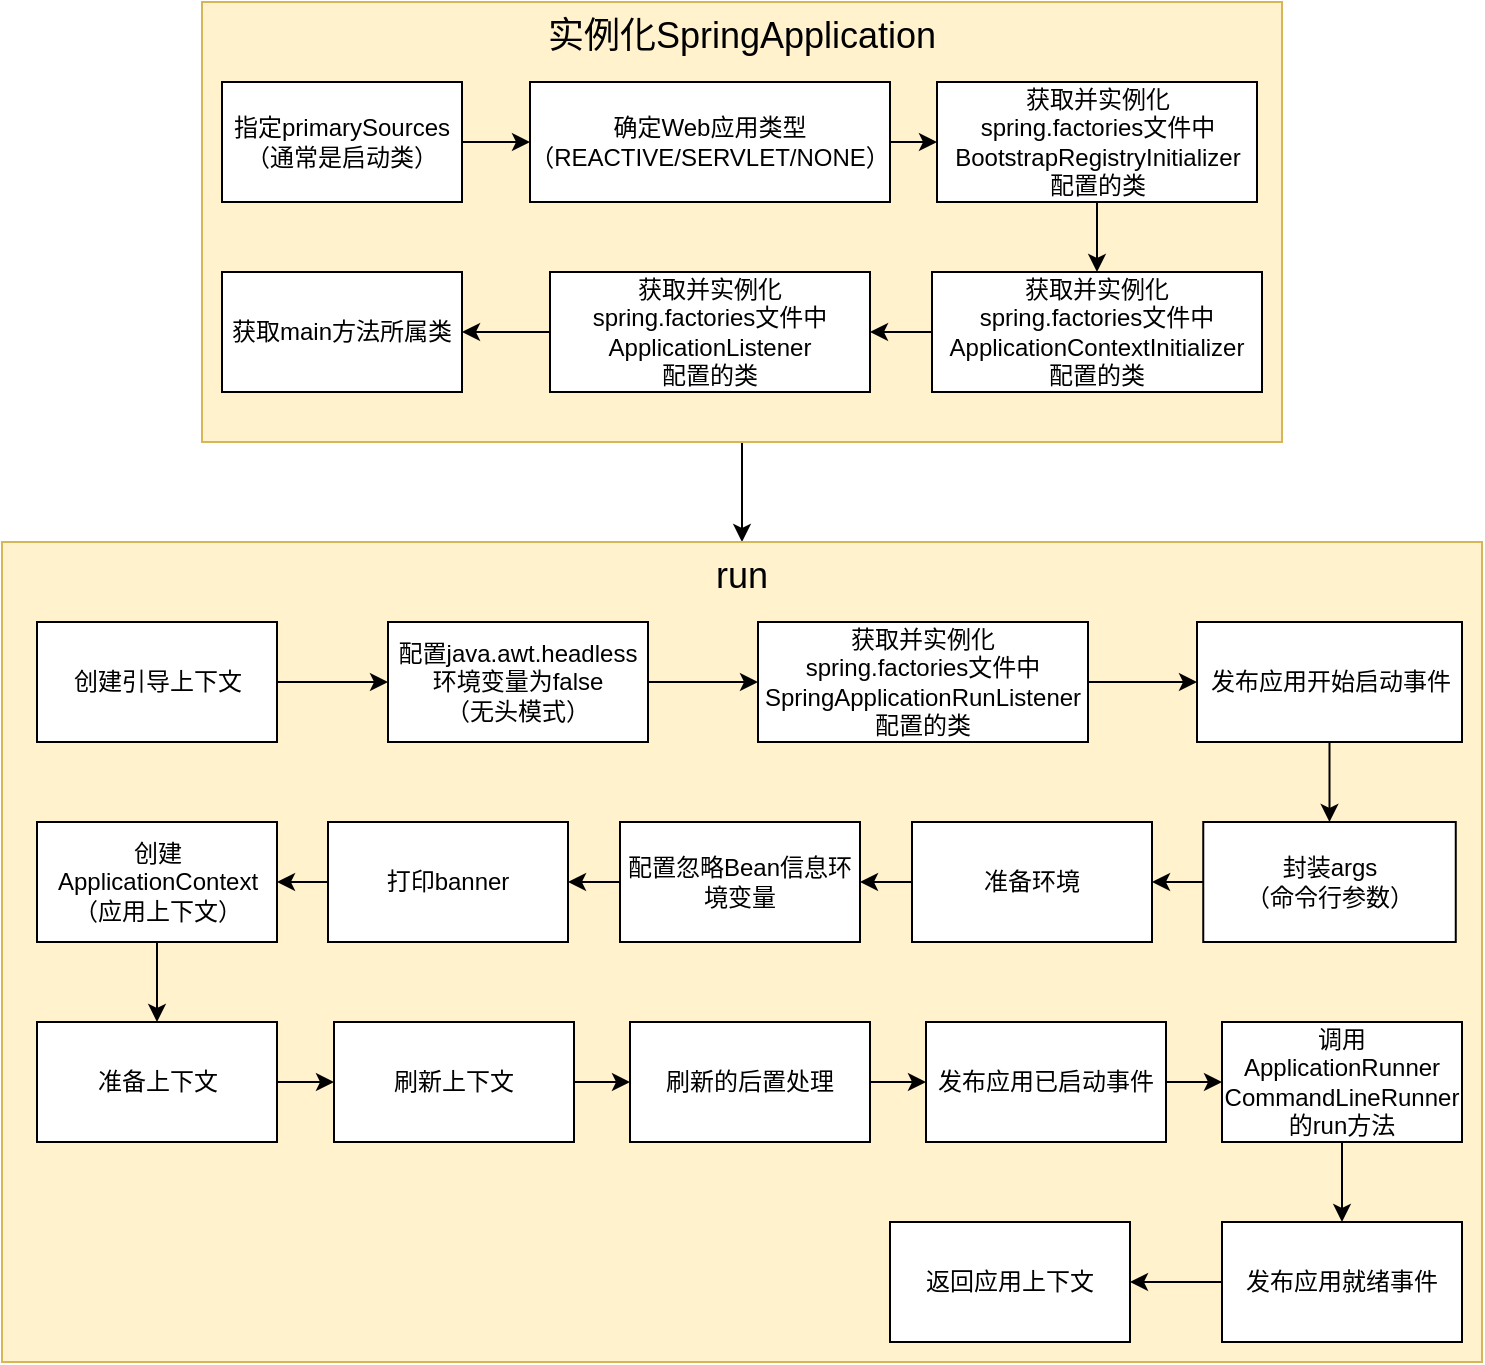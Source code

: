 <mxfile version="24.7.8">
  <diagram name="第 1 页" id="V5xKtjVhflVKp08DV1Mf">
    <mxGraphModel dx="2389" dy="917" grid="1" gridSize="10" guides="1" tooltips="1" connect="1" arrows="1" fold="1" page="1" pageScale="1" pageWidth="827" pageHeight="1169" math="0" shadow="0">
      <root>
        <mxCell id="0" />
        <mxCell id="1" parent="0" />
        <mxCell id="AiTMGPRlB7GayVj-HCfy-18" value="" style="edgeStyle=orthogonalEdgeStyle;rounded=0;orthogonalLoop=1;jettySize=auto;html=1;" parent="1" source="AiTMGPRlB7GayVj-HCfy-2" target="AiTMGPRlB7GayVj-HCfy-17" edge="1">
          <mxGeometry relative="1" as="geometry" />
        </mxCell>
        <mxCell id="AiTMGPRlB7GayVj-HCfy-50" value="" style="group" parent="1" vertex="1" connectable="0">
          <mxGeometry x="20" y="420" width="540" height="220" as="geometry" />
        </mxCell>
        <mxCell id="AiTMGPRlB7GayVj-HCfy-2" value="实例化SpringApplication" style="whiteSpace=wrap;html=1;rounded=0;verticalAlign=top;fontSize=18;fillColor=#fff2cc;strokeColor=#d6b656;" parent="AiTMGPRlB7GayVj-HCfy-50" vertex="1">
          <mxGeometry width="540" height="220" as="geometry" />
        </mxCell>
        <mxCell id="AiTMGPRlB7GayVj-HCfy-6" value="" style="edgeStyle=orthogonalEdgeStyle;rounded=0;orthogonalLoop=1;jettySize=auto;html=1;" parent="AiTMGPRlB7GayVj-HCfy-50" source="AiTMGPRlB7GayVj-HCfy-4" target="AiTMGPRlB7GayVj-HCfy-5" edge="1">
          <mxGeometry relative="1" as="geometry" />
        </mxCell>
        <mxCell id="AiTMGPRlB7GayVj-HCfy-4" value="指定primarySources（通常是启动类）" style="rounded=0;whiteSpace=wrap;html=1;" parent="AiTMGPRlB7GayVj-HCfy-50" vertex="1">
          <mxGeometry x="10" y="40" width="120" height="60" as="geometry" />
        </mxCell>
        <mxCell id="AiTMGPRlB7GayVj-HCfy-8" value="" style="edgeStyle=orthogonalEdgeStyle;rounded=0;orthogonalLoop=1;jettySize=auto;html=1;" parent="AiTMGPRlB7GayVj-HCfy-50" source="AiTMGPRlB7GayVj-HCfy-5" target="AiTMGPRlB7GayVj-HCfy-7" edge="1">
          <mxGeometry relative="1" as="geometry" />
        </mxCell>
        <mxCell id="AiTMGPRlB7GayVj-HCfy-5" value="确定Web应用类型（REACTIVE/SERVLET/NONE）" style="whiteSpace=wrap;html=1;rounded=0;" parent="AiTMGPRlB7GayVj-HCfy-50" vertex="1">
          <mxGeometry x="164" y="40" width="180" height="60" as="geometry" />
        </mxCell>
        <mxCell id="AiTMGPRlB7GayVj-HCfy-10" value="" style="edgeStyle=orthogonalEdgeStyle;rounded=0;orthogonalLoop=1;jettySize=auto;html=1;" parent="AiTMGPRlB7GayVj-HCfy-50" source="AiTMGPRlB7GayVj-HCfy-7" target="AiTMGPRlB7GayVj-HCfy-9" edge="1">
          <mxGeometry relative="1" as="geometry" />
        </mxCell>
        <mxCell id="AiTMGPRlB7GayVj-HCfy-7" value="获取并实例化&lt;div&gt;spring.factories文件中BootstrapRegistryInitializer&lt;div&gt;配置的类&lt;/div&gt;&lt;/div&gt;" style="whiteSpace=wrap;html=1;rounded=0;" parent="AiTMGPRlB7GayVj-HCfy-50" vertex="1">
          <mxGeometry x="367.5" y="40" width="160" height="60" as="geometry" />
        </mxCell>
        <mxCell id="AiTMGPRlB7GayVj-HCfy-12" value="" style="edgeStyle=orthogonalEdgeStyle;rounded=0;orthogonalLoop=1;jettySize=auto;html=1;" parent="AiTMGPRlB7GayVj-HCfy-50" source="AiTMGPRlB7GayVj-HCfy-9" target="AiTMGPRlB7GayVj-HCfy-11" edge="1">
          <mxGeometry relative="1" as="geometry" />
        </mxCell>
        <mxCell id="AiTMGPRlB7GayVj-HCfy-9" value="获取并实例化&lt;div&gt;spring.factories文件中ApplicationContextInitializer&lt;div&gt;配置的类&lt;/div&gt;&lt;/div&gt;" style="whiteSpace=wrap;html=1;rounded=0;" parent="AiTMGPRlB7GayVj-HCfy-50" vertex="1">
          <mxGeometry x="365" y="135" width="165" height="60" as="geometry" />
        </mxCell>
        <mxCell id="AiTMGPRlB7GayVj-HCfy-16" value="" style="edgeStyle=orthogonalEdgeStyle;rounded=0;orthogonalLoop=1;jettySize=auto;html=1;" parent="AiTMGPRlB7GayVj-HCfy-50" source="AiTMGPRlB7GayVj-HCfy-11" target="AiTMGPRlB7GayVj-HCfy-15" edge="1">
          <mxGeometry relative="1" as="geometry" />
        </mxCell>
        <mxCell id="AiTMGPRlB7GayVj-HCfy-11" value="获取并实例化&lt;div&gt;spring.factories文件中ApplicationListener&lt;div&gt;配置的类&lt;/div&gt;&lt;/div&gt;" style="whiteSpace=wrap;html=1;rounded=0;" parent="AiTMGPRlB7GayVj-HCfy-50" vertex="1">
          <mxGeometry x="174" y="135" width="160" height="60" as="geometry" />
        </mxCell>
        <mxCell id="AiTMGPRlB7GayVj-HCfy-15" value="获取main方法所属类" style="whiteSpace=wrap;html=1;rounded=0;" parent="AiTMGPRlB7GayVj-HCfy-50" vertex="1">
          <mxGeometry x="10" y="135" width="120" height="60" as="geometry" />
        </mxCell>
        <mxCell id="Kl0THtAzcAzTMujwmwK5-1" value="" style="group" vertex="1" connectable="0" parent="1">
          <mxGeometry x="-80" y="690" width="740" height="410" as="geometry" />
        </mxCell>
        <mxCell id="AiTMGPRlB7GayVj-HCfy-17" value="run" style="whiteSpace=wrap;html=1;fontSize=18;verticalAlign=top;fillColor=#fff2cc;strokeColor=#d6b656;rounded=0;" parent="Kl0THtAzcAzTMujwmwK5-1" vertex="1">
          <mxGeometry width="740" height="410" as="geometry" />
        </mxCell>
        <mxCell id="AiTMGPRlB7GayVj-HCfy-21" value="" style="edgeStyle=orthogonalEdgeStyle;rounded=0;orthogonalLoop=1;jettySize=auto;html=1;" parent="Kl0THtAzcAzTMujwmwK5-1" source="AiTMGPRlB7GayVj-HCfy-19" target="AiTMGPRlB7GayVj-HCfy-20" edge="1">
          <mxGeometry relative="1" as="geometry" />
        </mxCell>
        <mxCell id="AiTMGPRlB7GayVj-HCfy-19" value="创建引导上下文" style="rounded=0;whiteSpace=wrap;html=1;" parent="Kl0THtAzcAzTMujwmwK5-1" vertex="1">
          <mxGeometry x="17.5" y="40" width="120" height="60" as="geometry" />
        </mxCell>
        <mxCell id="AiTMGPRlB7GayVj-HCfy-23" value="" style="edgeStyle=orthogonalEdgeStyle;rounded=0;orthogonalLoop=1;jettySize=auto;html=1;" parent="Kl0THtAzcAzTMujwmwK5-1" source="AiTMGPRlB7GayVj-HCfy-20" target="AiTMGPRlB7GayVj-HCfy-22" edge="1">
          <mxGeometry relative="1" as="geometry" />
        </mxCell>
        <mxCell id="AiTMGPRlB7GayVj-HCfy-20" value="配置java.awt.headless环境变量为false&lt;div&gt;（无头模式）&lt;/div&gt;" style="whiteSpace=wrap;html=1;rounded=0;" parent="Kl0THtAzcAzTMujwmwK5-1" vertex="1">
          <mxGeometry x="193" y="40" width="130" height="60" as="geometry" />
        </mxCell>
        <mxCell id="AiTMGPRlB7GayVj-HCfy-25" value="" style="edgeStyle=orthogonalEdgeStyle;rounded=0;orthogonalLoop=1;jettySize=auto;html=1;" parent="Kl0THtAzcAzTMujwmwK5-1" source="AiTMGPRlB7GayVj-HCfy-22" target="AiTMGPRlB7GayVj-HCfy-24" edge="1">
          <mxGeometry relative="1" as="geometry" />
        </mxCell>
        <mxCell id="AiTMGPRlB7GayVj-HCfy-22" value="获取并实例化&lt;div&gt;spring.factories文件中SpringApplicationRunListener&lt;div&gt;配置的类&lt;/div&gt;&lt;/div&gt;" style="whiteSpace=wrap;html=1;rounded=0;" parent="Kl0THtAzcAzTMujwmwK5-1" vertex="1">
          <mxGeometry x="378" y="40" width="165" height="60" as="geometry" />
        </mxCell>
        <mxCell id="AiTMGPRlB7GayVj-HCfy-27" value="" style="edgeStyle=orthogonalEdgeStyle;rounded=0;orthogonalLoop=1;jettySize=auto;html=1;" parent="Kl0THtAzcAzTMujwmwK5-1" source="AiTMGPRlB7GayVj-HCfy-24" target="AiTMGPRlB7GayVj-HCfy-26" edge="1">
          <mxGeometry relative="1" as="geometry" />
        </mxCell>
        <mxCell id="AiTMGPRlB7GayVj-HCfy-24" value="发布应用开始启动事件" style="whiteSpace=wrap;html=1;rounded=0;" parent="Kl0THtAzcAzTMujwmwK5-1" vertex="1">
          <mxGeometry x="597.5" y="40" width="132.5" height="60" as="geometry" />
        </mxCell>
        <mxCell id="AiTMGPRlB7GayVj-HCfy-29" value="" style="edgeStyle=orthogonalEdgeStyle;rounded=0;orthogonalLoop=1;jettySize=auto;html=1;" parent="Kl0THtAzcAzTMujwmwK5-1" source="AiTMGPRlB7GayVj-HCfy-26" target="AiTMGPRlB7GayVj-HCfy-28" edge="1">
          <mxGeometry relative="1" as="geometry" />
        </mxCell>
        <mxCell id="AiTMGPRlB7GayVj-HCfy-26" value="封装args&lt;div&gt;（命令行参数）&lt;/div&gt;" style="whiteSpace=wrap;html=1;rounded=0;" parent="Kl0THtAzcAzTMujwmwK5-1" vertex="1">
          <mxGeometry x="600.63" y="140" width="126.25" height="60" as="geometry" />
        </mxCell>
        <mxCell id="AiTMGPRlB7GayVj-HCfy-31" value="" style="edgeStyle=orthogonalEdgeStyle;rounded=0;orthogonalLoop=1;jettySize=auto;html=1;" parent="Kl0THtAzcAzTMujwmwK5-1" source="AiTMGPRlB7GayVj-HCfy-28" target="AiTMGPRlB7GayVj-HCfy-30" edge="1">
          <mxGeometry relative="1" as="geometry" />
        </mxCell>
        <mxCell id="AiTMGPRlB7GayVj-HCfy-28" value="准备环境" style="whiteSpace=wrap;html=1;rounded=0;" parent="Kl0THtAzcAzTMujwmwK5-1" vertex="1">
          <mxGeometry x="455" y="140" width="120" height="60" as="geometry" />
        </mxCell>
        <mxCell id="AiTMGPRlB7GayVj-HCfy-33" value="" style="edgeStyle=orthogonalEdgeStyle;rounded=0;orthogonalLoop=1;jettySize=auto;html=1;" parent="Kl0THtAzcAzTMujwmwK5-1" source="AiTMGPRlB7GayVj-HCfy-30" target="AiTMGPRlB7GayVj-HCfy-32" edge="1">
          <mxGeometry relative="1" as="geometry" />
        </mxCell>
        <mxCell id="AiTMGPRlB7GayVj-HCfy-30" value="配置忽略Bean信息环境变量" style="whiteSpace=wrap;html=1;rounded=0;" parent="Kl0THtAzcAzTMujwmwK5-1" vertex="1">
          <mxGeometry x="309" y="140" width="120" height="60" as="geometry" />
        </mxCell>
        <mxCell id="AiTMGPRlB7GayVj-HCfy-35" value="" style="edgeStyle=orthogonalEdgeStyle;rounded=0;orthogonalLoop=1;jettySize=auto;html=1;" parent="Kl0THtAzcAzTMujwmwK5-1" source="AiTMGPRlB7GayVj-HCfy-32" target="AiTMGPRlB7GayVj-HCfy-34" edge="1">
          <mxGeometry relative="1" as="geometry" />
        </mxCell>
        <mxCell id="AiTMGPRlB7GayVj-HCfy-32" value="打印banner" style="whiteSpace=wrap;html=1;rounded=0;" parent="Kl0THtAzcAzTMujwmwK5-1" vertex="1">
          <mxGeometry x="163" y="140" width="120" height="60" as="geometry" />
        </mxCell>
        <mxCell id="AiTMGPRlB7GayVj-HCfy-37" value="" style="edgeStyle=orthogonalEdgeStyle;rounded=0;orthogonalLoop=1;jettySize=auto;html=1;" parent="Kl0THtAzcAzTMujwmwK5-1" source="AiTMGPRlB7GayVj-HCfy-34" target="AiTMGPRlB7GayVj-HCfy-36" edge="1">
          <mxGeometry relative="1" as="geometry" />
        </mxCell>
        <mxCell id="AiTMGPRlB7GayVj-HCfy-34" value="创建&lt;div&gt;ApplicationContext&lt;br&gt;&lt;/div&gt;&lt;div&gt;（应用上下文）&lt;/div&gt;" style="whiteSpace=wrap;html=1;rounded=0;" parent="Kl0THtAzcAzTMujwmwK5-1" vertex="1">
          <mxGeometry x="17.5" y="140" width="120" height="60" as="geometry" />
        </mxCell>
        <mxCell id="AiTMGPRlB7GayVj-HCfy-39" value="" style="edgeStyle=orthogonalEdgeStyle;rounded=0;orthogonalLoop=1;jettySize=auto;html=1;" parent="Kl0THtAzcAzTMujwmwK5-1" source="AiTMGPRlB7GayVj-HCfy-36" target="AiTMGPRlB7GayVj-HCfy-38" edge="1">
          <mxGeometry relative="1" as="geometry" />
        </mxCell>
        <mxCell id="AiTMGPRlB7GayVj-HCfy-36" value="准备上下文" style="whiteSpace=wrap;html=1;rounded=0;" parent="Kl0THtAzcAzTMujwmwK5-1" vertex="1">
          <mxGeometry x="17.5" y="240" width="120" height="60" as="geometry" />
        </mxCell>
        <mxCell id="AiTMGPRlB7GayVj-HCfy-41" value="" style="edgeStyle=orthogonalEdgeStyle;rounded=0;orthogonalLoop=1;jettySize=auto;html=1;" parent="Kl0THtAzcAzTMujwmwK5-1" source="AiTMGPRlB7GayVj-HCfy-38" target="AiTMGPRlB7GayVj-HCfy-40" edge="1">
          <mxGeometry relative="1" as="geometry" />
        </mxCell>
        <mxCell id="AiTMGPRlB7GayVj-HCfy-38" value="刷新上下文" style="whiteSpace=wrap;html=1;rounded=0;" parent="Kl0THtAzcAzTMujwmwK5-1" vertex="1">
          <mxGeometry x="166" y="240" width="120" height="60" as="geometry" />
        </mxCell>
        <mxCell id="AiTMGPRlB7GayVj-HCfy-43" value="" style="edgeStyle=orthogonalEdgeStyle;rounded=0;orthogonalLoop=1;jettySize=auto;html=1;" parent="Kl0THtAzcAzTMujwmwK5-1" source="AiTMGPRlB7GayVj-HCfy-40" target="AiTMGPRlB7GayVj-HCfy-42" edge="1">
          <mxGeometry relative="1" as="geometry" />
        </mxCell>
        <mxCell id="AiTMGPRlB7GayVj-HCfy-40" value="刷新的后置处理" style="whiteSpace=wrap;html=1;rounded=0;" parent="Kl0THtAzcAzTMujwmwK5-1" vertex="1">
          <mxGeometry x="314" y="240" width="120" height="60" as="geometry" />
        </mxCell>
        <mxCell id="AiTMGPRlB7GayVj-HCfy-45" value="" style="edgeStyle=orthogonalEdgeStyle;rounded=0;orthogonalLoop=1;jettySize=auto;html=1;" parent="Kl0THtAzcAzTMujwmwK5-1" source="AiTMGPRlB7GayVj-HCfy-42" target="AiTMGPRlB7GayVj-HCfy-44" edge="1">
          <mxGeometry relative="1" as="geometry" />
        </mxCell>
        <mxCell id="AiTMGPRlB7GayVj-HCfy-42" value="发布应用已启动事件" style="whiteSpace=wrap;html=1;rounded=0;" parent="Kl0THtAzcAzTMujwmwK5-1" vertex="1">
          <mxGeometry x="462" y="240" width="120" height="60" as="geometry" />
        </mxCell>
        <mxCell id="AiTMGPRlB7GayVj-HCfy-47" value="" style="edgeStyle=orthogonalEdgeStyle;rounded=0;orthogonalLoop=1;jettySize=auto;html=1;" parent="Kl0THtAzcAzTMujwmwK5-1" source="AiTMGPRlB7GayVj-HCfy-44" target="AiTMGPRlB7GayVj-HCfy-46" edge="1">
          <mxGeometry relative="1" as="geometry" />
        </mxCell>
        <mxCell id="AiTMGPRlB7GayVj-HCfy-44" value="调用&lt;div&gt;ApplicationRunner&lt;br&gt;&lt;/div&gt;&lt;div&gt;CommandLineRunner&lt;br&gt;&lt;/div&gt;&lt;div&gt;的run方法&lt;/div&gt;" style="whiteSpace=wrap;html=1;rounded=0;" parent="Kl0THtAzcAzTMujwmwK5-1" vertex="1">
          <mxGeometry x="610" y="240" width="120" height="60" as="geometry" />
        </mxCell>
        <mxCell id="AiTMGPRlB7GayVj-HCfy-49" value="" style="edgeStyle=orthogonalEdgeStyle;rounded=0;orthogonalLoop=1;jettySize=auto;html=1;" parent="Kl0THtAzcAzTMujwmwK5-1" source="AiTMGPRlB7GayVj-HCfy-46" target="AiTMGPRlB7GayVj-HCfy-48" edge="1">
          <mxGeometry relative="1" as="geometry" />
        </mxCell>
        <mxCell id="AiTMGPRlB7GayVj-HCfy-46" value="发布应用就绪事件" style="whiteSpace=wrap;html=1;rounded=0;" parent="Kl0THtAzcAzTMujwmwK5-1" vertex="1">
          <mxGeometry x="610" y="340" width="120" height="60" as="geometry" />
        </mxCell>
        <mxCell id="AiTMGPRlB7GayVj-HCfy-48" value="返回应用上下文" style="whiteSpace=wrap;html=1;rounded=0;" parent="Kl0THtAzcAzTMujwmwK5-1" vertex="1">
          <mxGeometry x="444" y="340" width="120" height="60" as="geometry" />
        </mxCell>
      </root>
    </mxGraphModel>
  </diagram>
</mxfile>
